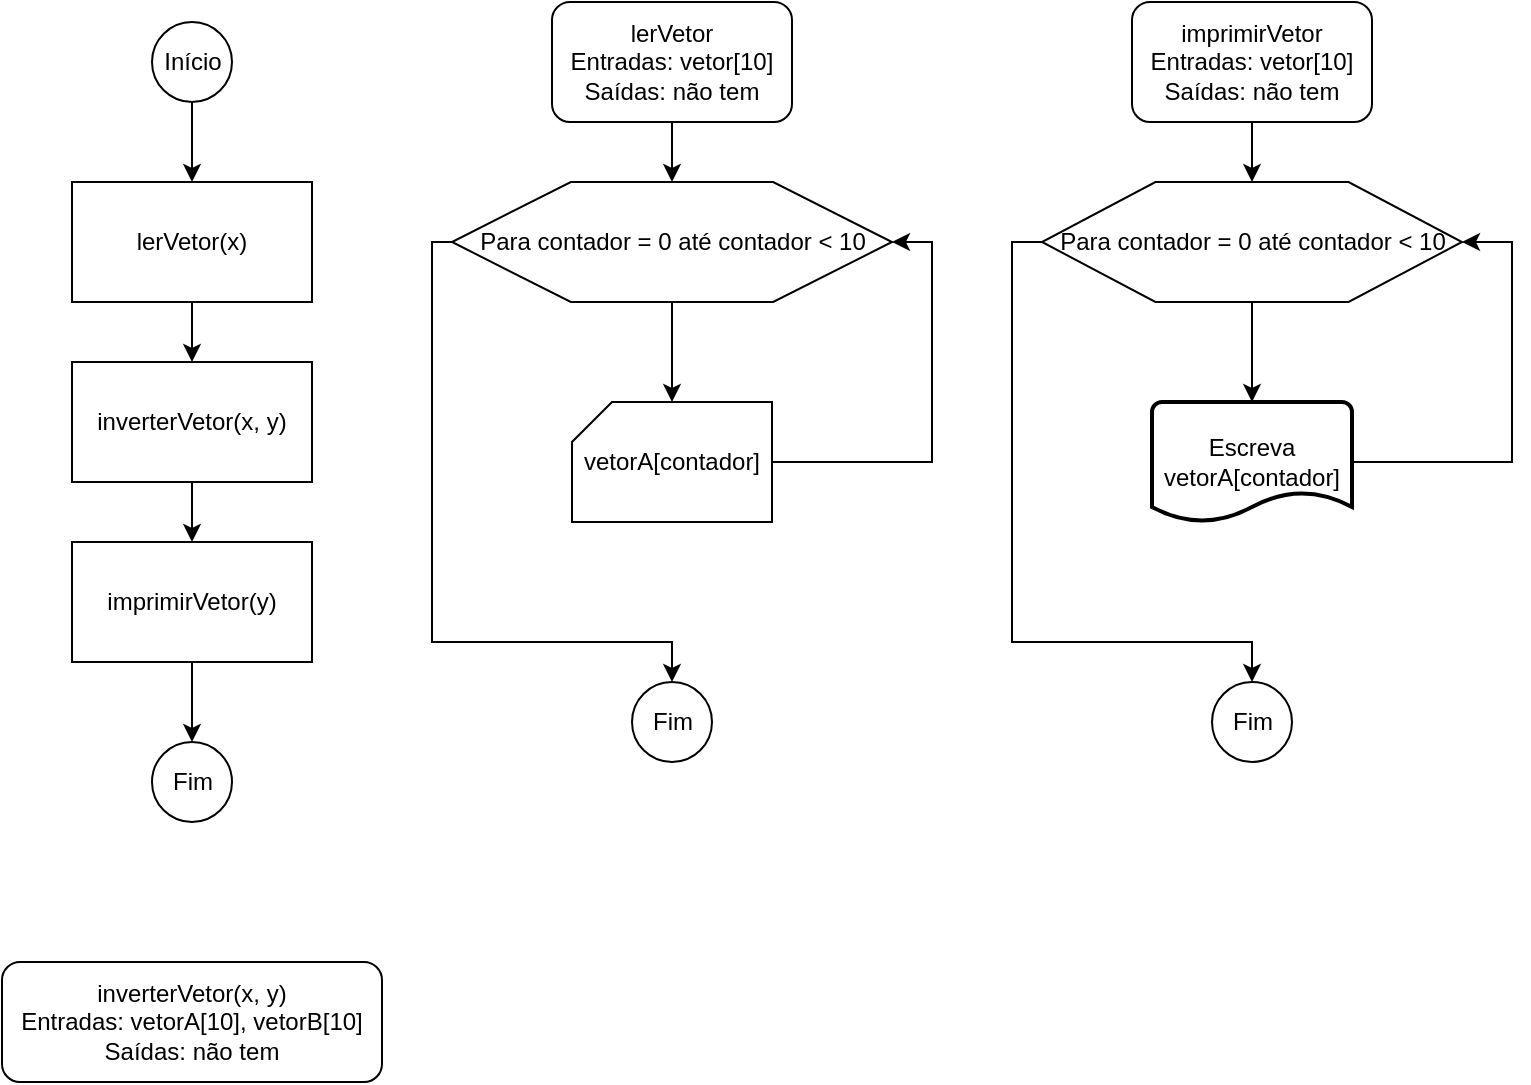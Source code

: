 <mxfile version="18.1.3" type="device"><diagram id="sx37xTbi3DHAHQuQUOQe" name="Página-1"><mxGraphModel dx="848" dy="863" grid="1" gridSize="10" guides="1" tooltips="1" connect="1" arrows="1" fold="1" page="1" pageScale="1" pageWidth="827" pageHeight="1169" math="0" shadow="0"><root><mxCell id="0"/><mxCell id="1" parent="0"/><mxCell id="GnbiYZCRAH6KP66EAzRz-5" value="" style="edgeStyle=orthogonalEdgeStyle;rounded=0;orthogonalLoop=1;jettySize=auto;html=1;" edge="1" parent="1" source="GnbiYZCRAH6KP66EAzRz-1" target="GnbiYZCRAH6KP66EAzRz-2"><mxGeometry relative="1" as="geometry"/></mxCell><mxCell id="GnbiYZCRAH6KP66EAzRz-1" value="lerVetor&lt;br&gt;Entradas: vetor[10]&lt;br&gt;Saídas: não tem" style="rounded=1;whiteSpace=wrap;html=1;" vertex="1" parent="1"><mxGeometry x="320" y="10" width="120" height="60" as="geometry"/></mxCell><mxCell id="GnbiYZCRAH6KP66EAzRz-6" value="" style="edgeStyle=orthogonalEdgeStyle;rounded=0;orthogonalLoop=1;jettySize=auto;html=1;entryX=0.5;entryY=0;entryDx=0;entryDy=0;entryPerimeter=0;" edge="1" parent="1" source="GnbiYZCRAH6KP66EAzRz-2" target="GnbiYZCRAH6KP66EAzRz-22"><mxGeometry relative="1" as="geometry"><mxPoint x="380" y="190" as="targetPoint"/></mxGeometry></mxCell><mxCell id="GnbiYZCRAH6KP66EAzRz-21" style="edgeStyle=orthogonalEdgeStyle;rounded=0;orthogonalLoop=1;jettySize=auto;html=1;entryX=0.5;entryY=0;entryDx=0;entryDy=0;entryPerimeter=0;" edge="1" parent="1" source="GnbiYZCRAH6KP66EAzRz-2" target="GnbiYZCRAH6KP66EAzRz-7"><mxGeometry relative="1" as="geometry"><Array as="points"><mxPoint x="260" y="130"/><mxPoint x="260" y="330"/><mxPoint x="380" y="330"/></Array></mxGeometry></mxCell><mxCell id="GnbiYZCRAH6KP66EAzRz-2" value="Para contador = 0 até contador &amp;lt; 10" style="verticalLabelPosition=middle;verticalAlign=middle;html=1;shape=hexagon;perimeter=hexagonPerimeter2;arcSize=6;size=0.27;labelPosition=center;align=center;" vertex="1" parent="1"><mxGeometry x="270" y="100" width="220" height="60" as="geometry"/></mxCell><mxCell id="GnbiYZCRAH6KP66EAzRz-4" style="edgeStyle=orthogonalEdgeStyle;rounded=0;orthogonalLoop=1;jettySize=auto;html=1;entryX=1;entryY=0.5;entryDx=0;entryDy=0;" edge="1" parent="1" target="GnbiYZCRAH6KP66EAzRz-2"><mxGeometry relative="1" as="geometry"><mxPoint x="430" y="210" as="sourcePoint"/><Array as="points"><mxPoint x="430" y="240"/><mxPoint x="510" y="240"/><mxPoint x="510" y="130"/></Array></mxGeometry></mxCell><mxCell id="GnbiYZCRAH6KP66EAzRz-7" value="Fim" style="verticalLabelPosition=middle;verticalAlign=middle;html=1;shape=mxgraph.flowchart.on-page_reference;labelPosition=center;align=center;" vertex="1" parent="1"><mxGeometry x="360" y="350" width="40" height="40" as="geometry"/></mxCell><mxCell id="GnbiYZCRAH6KP66EAzRz-14" value="" style="edgeStyle=orthogonalEdgeStyle;rounded=0;orthogonalLoop=1;jettySize=auto;html=1;" edge="1" parent="1" source="GnbiYZCRAH6KP66EAzRz-9" target="GnbiYZCRAH6KP66EAzRz-13"><mxGeometry relative="1" as="geometry"/></mxCell><mxCell id="GnbiYZCRAH6KP66EAzRz-9" value="Início" style="verticalLabelPosition=middle;verticalAlign=middle;html=1;shape=mxgraph.flowchart.on-page_reference;labelPosition=center;align=center;" vertex="1" parent="1"><mxGeometry x="120" y="20" width="40" height="40" as="geometry"/></mxCell><mxCell id="GnbiYZCRAH6KP66EAzRz-16" value="" style="edgeStyle=orthogonalEdgeStyle;rounded=0;orthogonalLoop=1;jettySize=auto;html=1;" edge="1" parent="1" source="GnbiYZCRAH6KP66EAzRz-13" target="GnbiYZCRAH6KP66EAzRz-15"><mxGeometry relative="1" as="geometry"/></mxCell><mxCell id="GnbiYZCRAH6KP66EAzRz-13" value="lerVetor(x)" style="rounded=0;whiteSpace=wrap;html=1;" vertex="1" parent="1"><mxGeometry x="80" y="100" width="120" height="60" as="geometry"/></mxCell><mxCell id="GnbiYZCRAH6KP66EAzRz-18" value="" style="edgeStyle=orthogonalEdgeStyle;rounded=0;orthogonalLoop=1;jettySize=auto;html=1;" edge="1" parent="1" source="GnbiYZCRAH6KP66EAzRz-15" target="GnbiYZCRAH6KP66EAzRz-17"><mxGeometry relative="1" as="geometry"/></mxCell><mxCell id="GnbiYZCRAH6KP66EAzRz-15" value="inverterVetor(x, y)" style="rounded=0;whiteSpace=wrap;html=1;" vertex="1" parent="1"><mxGeometry x="80" y="190" width="120" height="60" as="geometry"/></mxCell><mxCell id="GnbiYZCRAH6KP66EAzRz-20" value="" style="edgeStyle=orthogonalEdgeStyle;rounded=0;orthogonalLoop=1;jettySize=auto;html=1;" edge="1" parent="1" source="GnbiYZCRAH6KP66EAzRz-17" target="GnbiYZCRAH6KP66EAzRz-19"><mxGeometry relative="1" as="geometry"/></mxCell><mxCell id="GnbiYZCRAH6KP66EAzRz-17" value="imprimirVetor(y)" style="rounded=0;whiteSpace=wrap;html=1;" vertex="1" parent="1"><mxGeometry x="80" y="280" width="120" height="60" as="geometry"/></mxCell><mxCell id="GnbiYZCRAH6KP66EAzRz-19" value="Fim" style="verticalLabelPosition=middle;verticalAlign=middle;html=1;shape=mxgraph.flowchart.on-page_reference;labelPosition=center;align=center;" vertex="1" parent="1"><mxGeometry x="120" y="380" width="40" height="40" as="geometry"/></mxCell><mxCell id="GnbiYZCRAH6KP66EAzRz-22" value="&lt;span style=&quot;&quot;&gt;vetorA[contador]&lt;/span&gt;" style="verticalLabelPosition=middle;verticalAlign=middle;html=1;shape=card;whiteSpace=wrap;size=20;arcSize=12;labelPosition=center;align=center;" vertex="1" parent="1"><mxGeometry x="330" y="210" width="100" height="60" as="geometry"/></mxCell><mxCell id="GnbiYZCRAH6KP66EAzRz-23" value="" style="edgeStyle=orthogonalEdgeStyle;rounded=0;orthogonalLoop=1;jettySize=auto;html=1;" edge="1" parent="1" source="GnbiYZCRAH6KP66EAzRz-24" target="GnbiYZCRAH6KP66EAzRz-27"><mxGeometry relative="1" as="geometry"/></mxCell><mxCell id="GnbiYZCRAH6KP66EAzRz-24" value="imprimirVetor&lt;br&gt;Entradas: vetor[10]&lt;br&gt;Saídas: não tem" style="rounded=1;whiteSpace=wrap;html=1;" vertex="1" parent="1"><mxGeometry x="610" y="10" width="120" height="60" as="geometry"/></mxCell><mxCell id="GnbiYZCRAH6KP66EAzRz-25" value="" style="edgeStyle=orthogonalEdgeStyle;rounded=0;orthogonalLoop=1;jettySize=auto;html=1;entryX=0.5;entryY=0;entryDx=0;entryDy=0;entryPerimeter=0;" edge="1" parent="1" source="GnbiYZCRAH6KP66EAzRz-27"><mxGeometry relative="1" as="geometry"><mxPoint x="670" y="210" as="targetPoint"/></mxGeometry></mxCell><mxCell id="GnbiYZCRAH6KP66EAzRz-26" style="edgeStyle=orthogonalEdgeStyle;rounded=0;orthogonalLoop=1;jettySize=auto;html=1;entryX=0.5;entryY=0;entryDx=0;entryDy=0;entryPerimeter=0;" edge="1" parent="1" source="GnbiYZCRAH6KP66EAzRz-27" target="GnbiYZCRAH6KP66EAzRz-29"><mxGeometry relative="1" as="geometry"><Array as="points"><mxPoint x="550" y="130"/><mxPoint x="550" y="330"/><mxPoint x="670" y="330"/></Array></mxGeometry></mxCell><mxCell id="GnbiYZCRAH6KP66EAzRz-27" value="Para contador = 0 até contador &amp;lt; 10" style="verticalLabelPosition=middle;verticalAlign=middle;html=1;shape=hexagon;perimeter=hexagonPerimeter2;arcSize=6;size=0.27;labelPosition=center;align=center;" vertex="1" parent="1"><mxGeometry x="565" y="100" width="210" height="60" as="geometry"/></mxCell><mxCell id="GnbiYZCRAH6KP66EAzRz-29" value="Fim" style="verticalLabelPosition=middle;verticalAlign=middle;html=1;shape=mxgraph.flowchart.on-page_reference;labelPosition=center;align=center;" vertex="1" parent="1"><mxGeometry x="650" y="350" width="40" height="40" as="geometry"/></mxCell><mxCell id="GnbiYZCRAH6KP66EAzRz-32" style="edgeStyle=orthogonalEdgeStyle;rounded=0;orthogonalLoop=1;jettySize=auto;html=1;entryX=1;entryY=0.5;entryDx=0;entryDy=0;" edge="1" parent="1" source="GnbiYZCRAH6KP66EAzRz-31" target="GnbiYZCRAH6KP66EAzRz-27"><mxGeometry relative="1" as="geometry"><Array as="points"><mxPoint x="800" y="240"/><mxPoint x="800" y="130"/></Array></mxGeometry></mxCell><mxCell id="GnbiYZCRAH6KP66EAzRz-31" value="&lt;span style=&quot;&quot;&gt;Escreva vetorA[contador]&lt;/span&gt;" style="strokeWidth=2;html=1;shape=mxgraph.flowchart.document2;whiteSpace=wrap;size=0.25;" vertex="1" parent="1"><mxGeometry x="620" y="210" width="100" height="60" as="geometry"/></mxCell><mxCell id="GnbiYZCRAH6KP66EAzRz-33" value="inverterVetor(x, y)&lt;br&gt;Entradas: vetorA[10], vetorB[10]&lt;br&gt;Saídas: não tem" style="rounded=1;whiteSpace=wrap;html=1;" vertex="1" parent="1"><mxGeometry x="45" y="490" width="190" height="60" as="geometry"/></mxCell></root></mxGraphModel></diagram></mxfile>